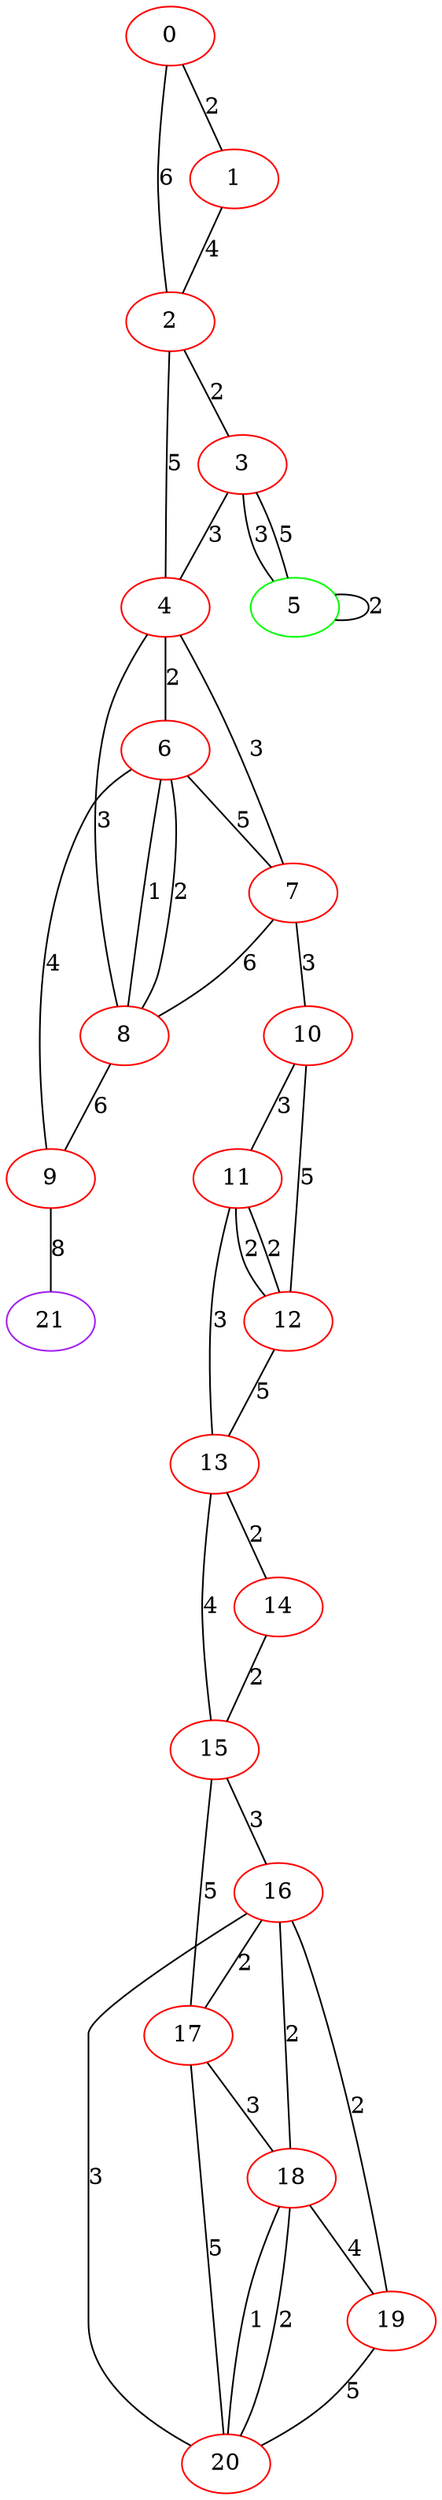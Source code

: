 graph "" {
0 [color=red, weight=1];
1 [color=red, weight=1];
2 [color=red, weight=1];
3 [color=red, weight=1];
4 [color=red, weight=1];
5 [color=green, weight=2];
6 [color=red, weight=1];
7 [color=red, weight=1];
8 [color=red, weight=1];
9 [color=red, weight=1];
10 [color=red, weight=1];
11 [color=red, weight=1];
12 [color=red, weight=1];
13 [color=red, weight=1];
14 [color=red, weight=1];
15 [color=red, weight=1];
16 [color=red, weight=1];
17 [color=red, weight=1];
18 [color=red, weight=1];
19 [color=red, weight=1];
20 [color=red, weight=1];
21 [color=purple, weight=4];
0 -- 1  [key=0, label=2];
0 -- 2  [key=0, label=6];
1 -- 2  [key=0, label=4];
2 -- 3  [key=0, label=2];
2 -- 4  [key=0, label=5];
3 -- 4  [key=0, label=3];
3 -- 5  [key=0, label=3];
3 -- 5  [key=1, label=5];
4 -- 8  [key=0, label=3];
4 -- 6  [key=0, label=2];
4 -- 7  [key=0, label=3];
5 -- 5  [key=0, label=2];
6 -- 8  [key=0, label=1];
6 -- 8  [key=1, label=2];
6 -- 9  [key=0, label=4];
6 -- 7  [key=0, label=5];
7 -- 8  [key=0, label=6];
7 -- 10  [key=0, label=3];
8 -- 9  [key=0, label=6];
9 -- 21  [key=0, label=8];
10 -- 11  [key=0, label=3];
10 -- 12  [key=0, label=5];
11 -- 12  [key=0, label=2];
11 -- 12  [key=1, label=2];
11 -- 13  [key=0, label=3];
12 -- 13  [key=0, label=5];
13 -- 14  [key=0, label=2];
13 -- 15  [key=0, label=4];
14 -- 15  [key=0, label=2];
15 -- 16  [key=0, label=3];
15 -- 17  [key=0, label=5];
16 -- 17  [key=0, label=2];
16 -- 18  [key=0, label=2];
16 -- 19  [key=0, label=2];
16 -- 20  [key=0, label=3];
17 -- 18  [key=0, label=3];
17 -- 20  [key=0, label=5];
18 -- 19  [key=0, label=4];
18 -- 20  [key=0, label=1];
18 -- 20  [key=1, label=2];
19 -- 20  [key=0, label=5];
}
